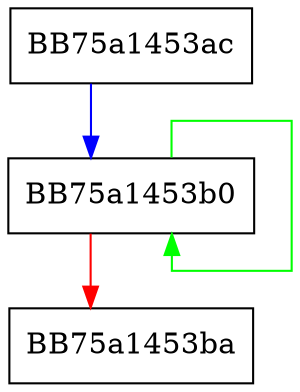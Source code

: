digraph HashKey {
  node [shape="box"];
  graph [splines=ortho];
  BB75a1453ac -> BB75a1453b0 [color="blue"];
  BB75a1453b0 -> BB75a1453b0 [color="green"];
  BB75a1453b0 -> BB75a1453ba [color="red"];
}